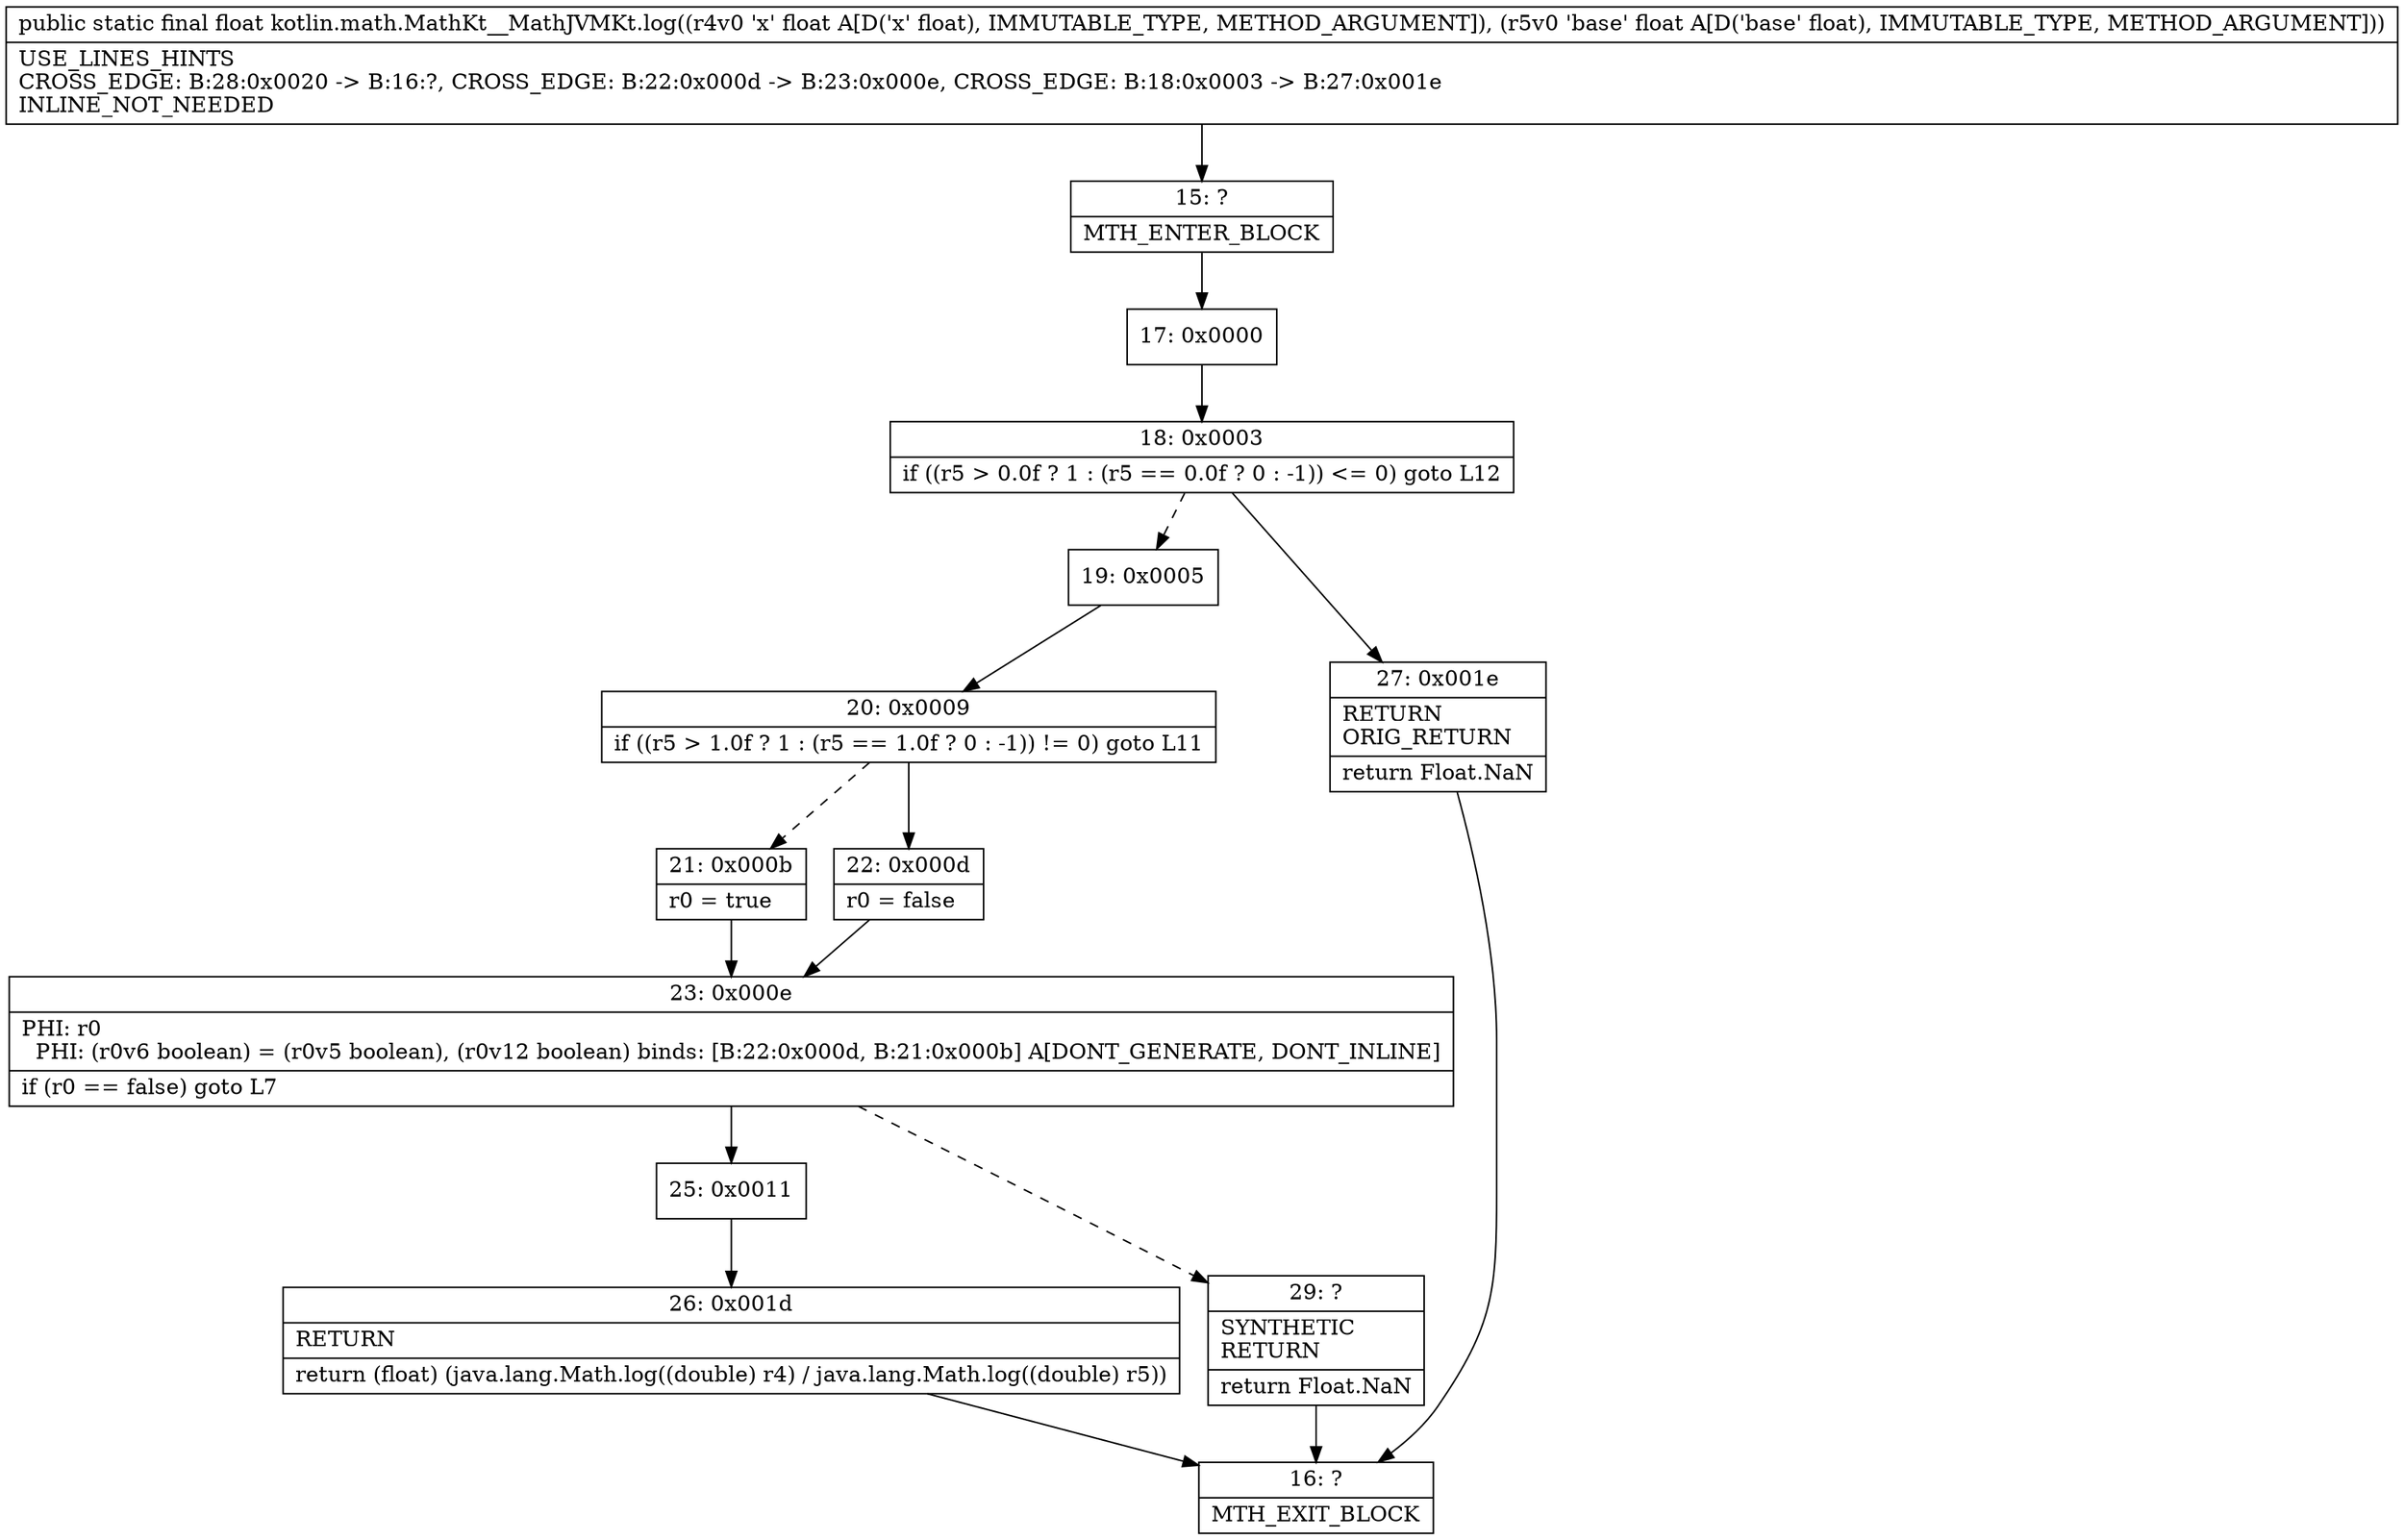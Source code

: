 digraph "CFG forkotlin.math.MathKt__MathJVMKt.log(FF)F" {
Node_15 [shape=record,label="{15\:\ ?|MTH_ENTER_BLOCK\l}"];
Node_17 [shape=record,label="{17\:\ 0x0000}"];
Node_18 [shape=record,label="{18\:\ 0x0003|if ((r5 \> 0.0f ? 1 : (r5 == 0.0f ? 0 : \-1)) \<= 0) goto L12\l}"];
Node_19 [shape=record,label="{19\:\ 0x0005}"];
Node_20 [shape=record,label="{20\:\ 0x0009|if ((r5 \> 1.0f ? 1 : (r5 == 1.0f ? 0 : \-1)) != 0) goto L11\l}"];
Node_21 [shape=record,label="{21\:\ 0x000b|r0 = true\l}"];
Node_23 [shape=record,label="{23\:\ 0x000e|PHI: r0 \l  PHI: (r0v6 boolean) = (r0v5 boolean), (r0v12 boolean) binds: [B:22:0x000d, B:21:0x000b] A[DONT_GENERATE, DONT_INLINE]\l|if (r0 == false) goto L7\l}"];
Node_25 [shape=record,label="{25\:\ 0x0011}"];
Node_26 [shape=record,label="{26\:\ 0x001d|RETURN\l|return (float) (java.lang.Math.log((double) r4) \/ java.lang.Math.log((double) r5))\l}"];
Node_16 [shape=record,label="{16\:\ ?|MTH_EXIT_BLOCK\l}"];
Node_29 [shape=record,label="{29\:\ ?|SYNTHETIC\lRETURN\l|return Float.NaN\l}"];
Node_22 [shape=record,label="{22\:\ 0x000d|r0 = false\l}"];
Node_27 [shape=record,label="{27\:\ 0x001e|RETURN\lORIG_RETURN\l|return Float.NaN\l}"];
MethodNode[shape=record,label="{public static final float kotlin.math.MathKt__MathJVMKt.log((r4v0 'x' float A[D('x' float), IMMUTABLE_TYPE, METHOD_ARGUMENT]), (r5v0 'base' float A[D('base' float), IMMUTABLE_TYPE, METHOD_ARGUMENT]))  | USE_LINES_HINTS\lCROSS_EDGE: B:28:0x0020 \-\> B:16:?, CROSS_EDGE: B:22:0x000d \-\> B:23:0x000e, CROSS_EDGE: B:18:0x0003 \-\> B:27:0x001e\lINLINE_NOT_NEEDED\l}"];
MethodNode -> Node_15;Node_15 -> Node_17;
Node_17 -> Node_18;
Node_18 -> Node_19[style=dashed];
Node_18 -> Node_27;
Node_19 -> Node_20;
Node_20 -> Node_21[style=dashed];
Node_20 -> Node_22;
Node_21 -> Node_23;
Node_23 -> Node_25;
Node_23 -> Node_29[style=dashed];
Node_25 -> Node_26;
Node_26 -> Node_16;
Node_29 -> Node_16;
Node_22 -> Node_23;
Node_27 -> Node_16;
}

